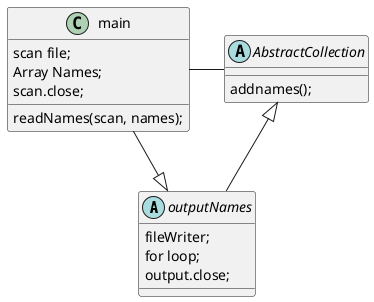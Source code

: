 @startuml
'https://plantuml.com/class-diagram

abstract class outputNames
abstract AbstractCollection

outputNames <|-- main
AbstractCollection <|-- outputNames
main- AbstractCollection
class main {
scan file;
Array Names;
readNames(scan, names);
scan.close;
}

abstract class outputNames{
fileWriter;
for loop;
output.close;
}
abstract AbstractCollection{
addnames();
}
@enduml




